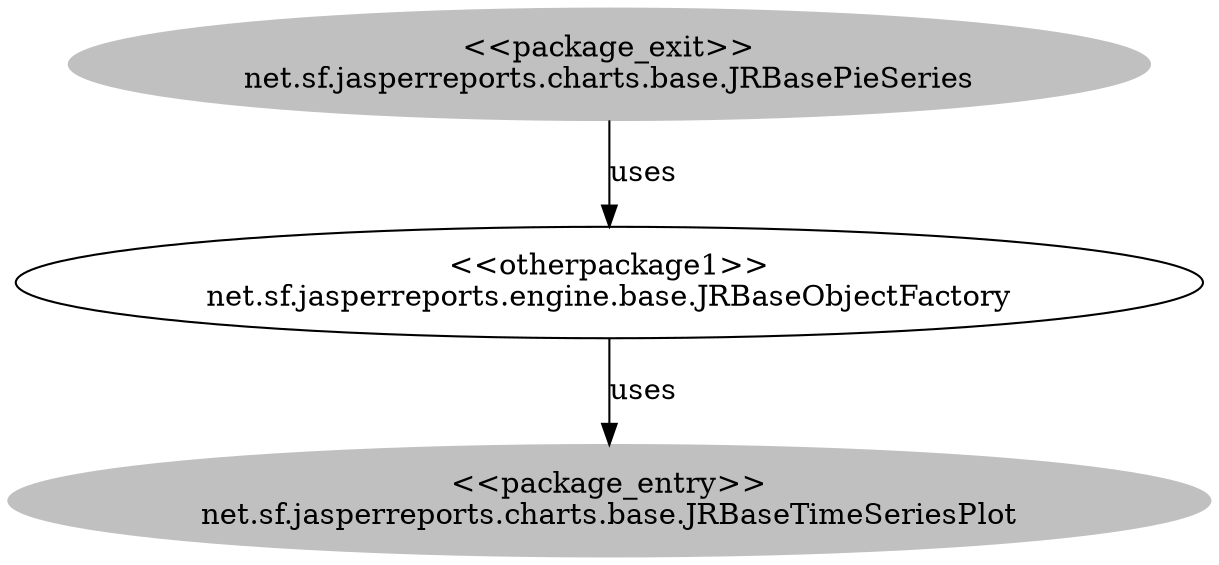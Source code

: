 digraph cd {
	net_sf_jasperreports_charts_base_JRBasePieSeries [label="<<package_exit>>
net.sf.jasperreports.charts.base.JRBasePieSeries",style=filled,color="grey"];
	net_sf_jasperreports_charts_base_JRBaseTimeSeriesPlot [label="<<package_entry>>
net.sf.jasperreports.charts.base.JRBaseTimeSeriesPlot",style=filled,color="grey"];
	net_sf_jasperreports_engine_base_JRBaseObjectFactory [label="<<otherpackage1>>
net.sf.jasperreports.engine.base.JRBaseObjectFactory"];
	net_sf_jasperreports_charts_base_JRBasePieSeries -> net_sf_jasperreports_engine_base_JRBaseObjectFactory [label=uses];
	net_sf_jasperreports_engine_base_JRBaseObjectFactory -> net_sf_jasperreports_charts_base_JRBaseTimeSeriesPlot [label=uses];
}

